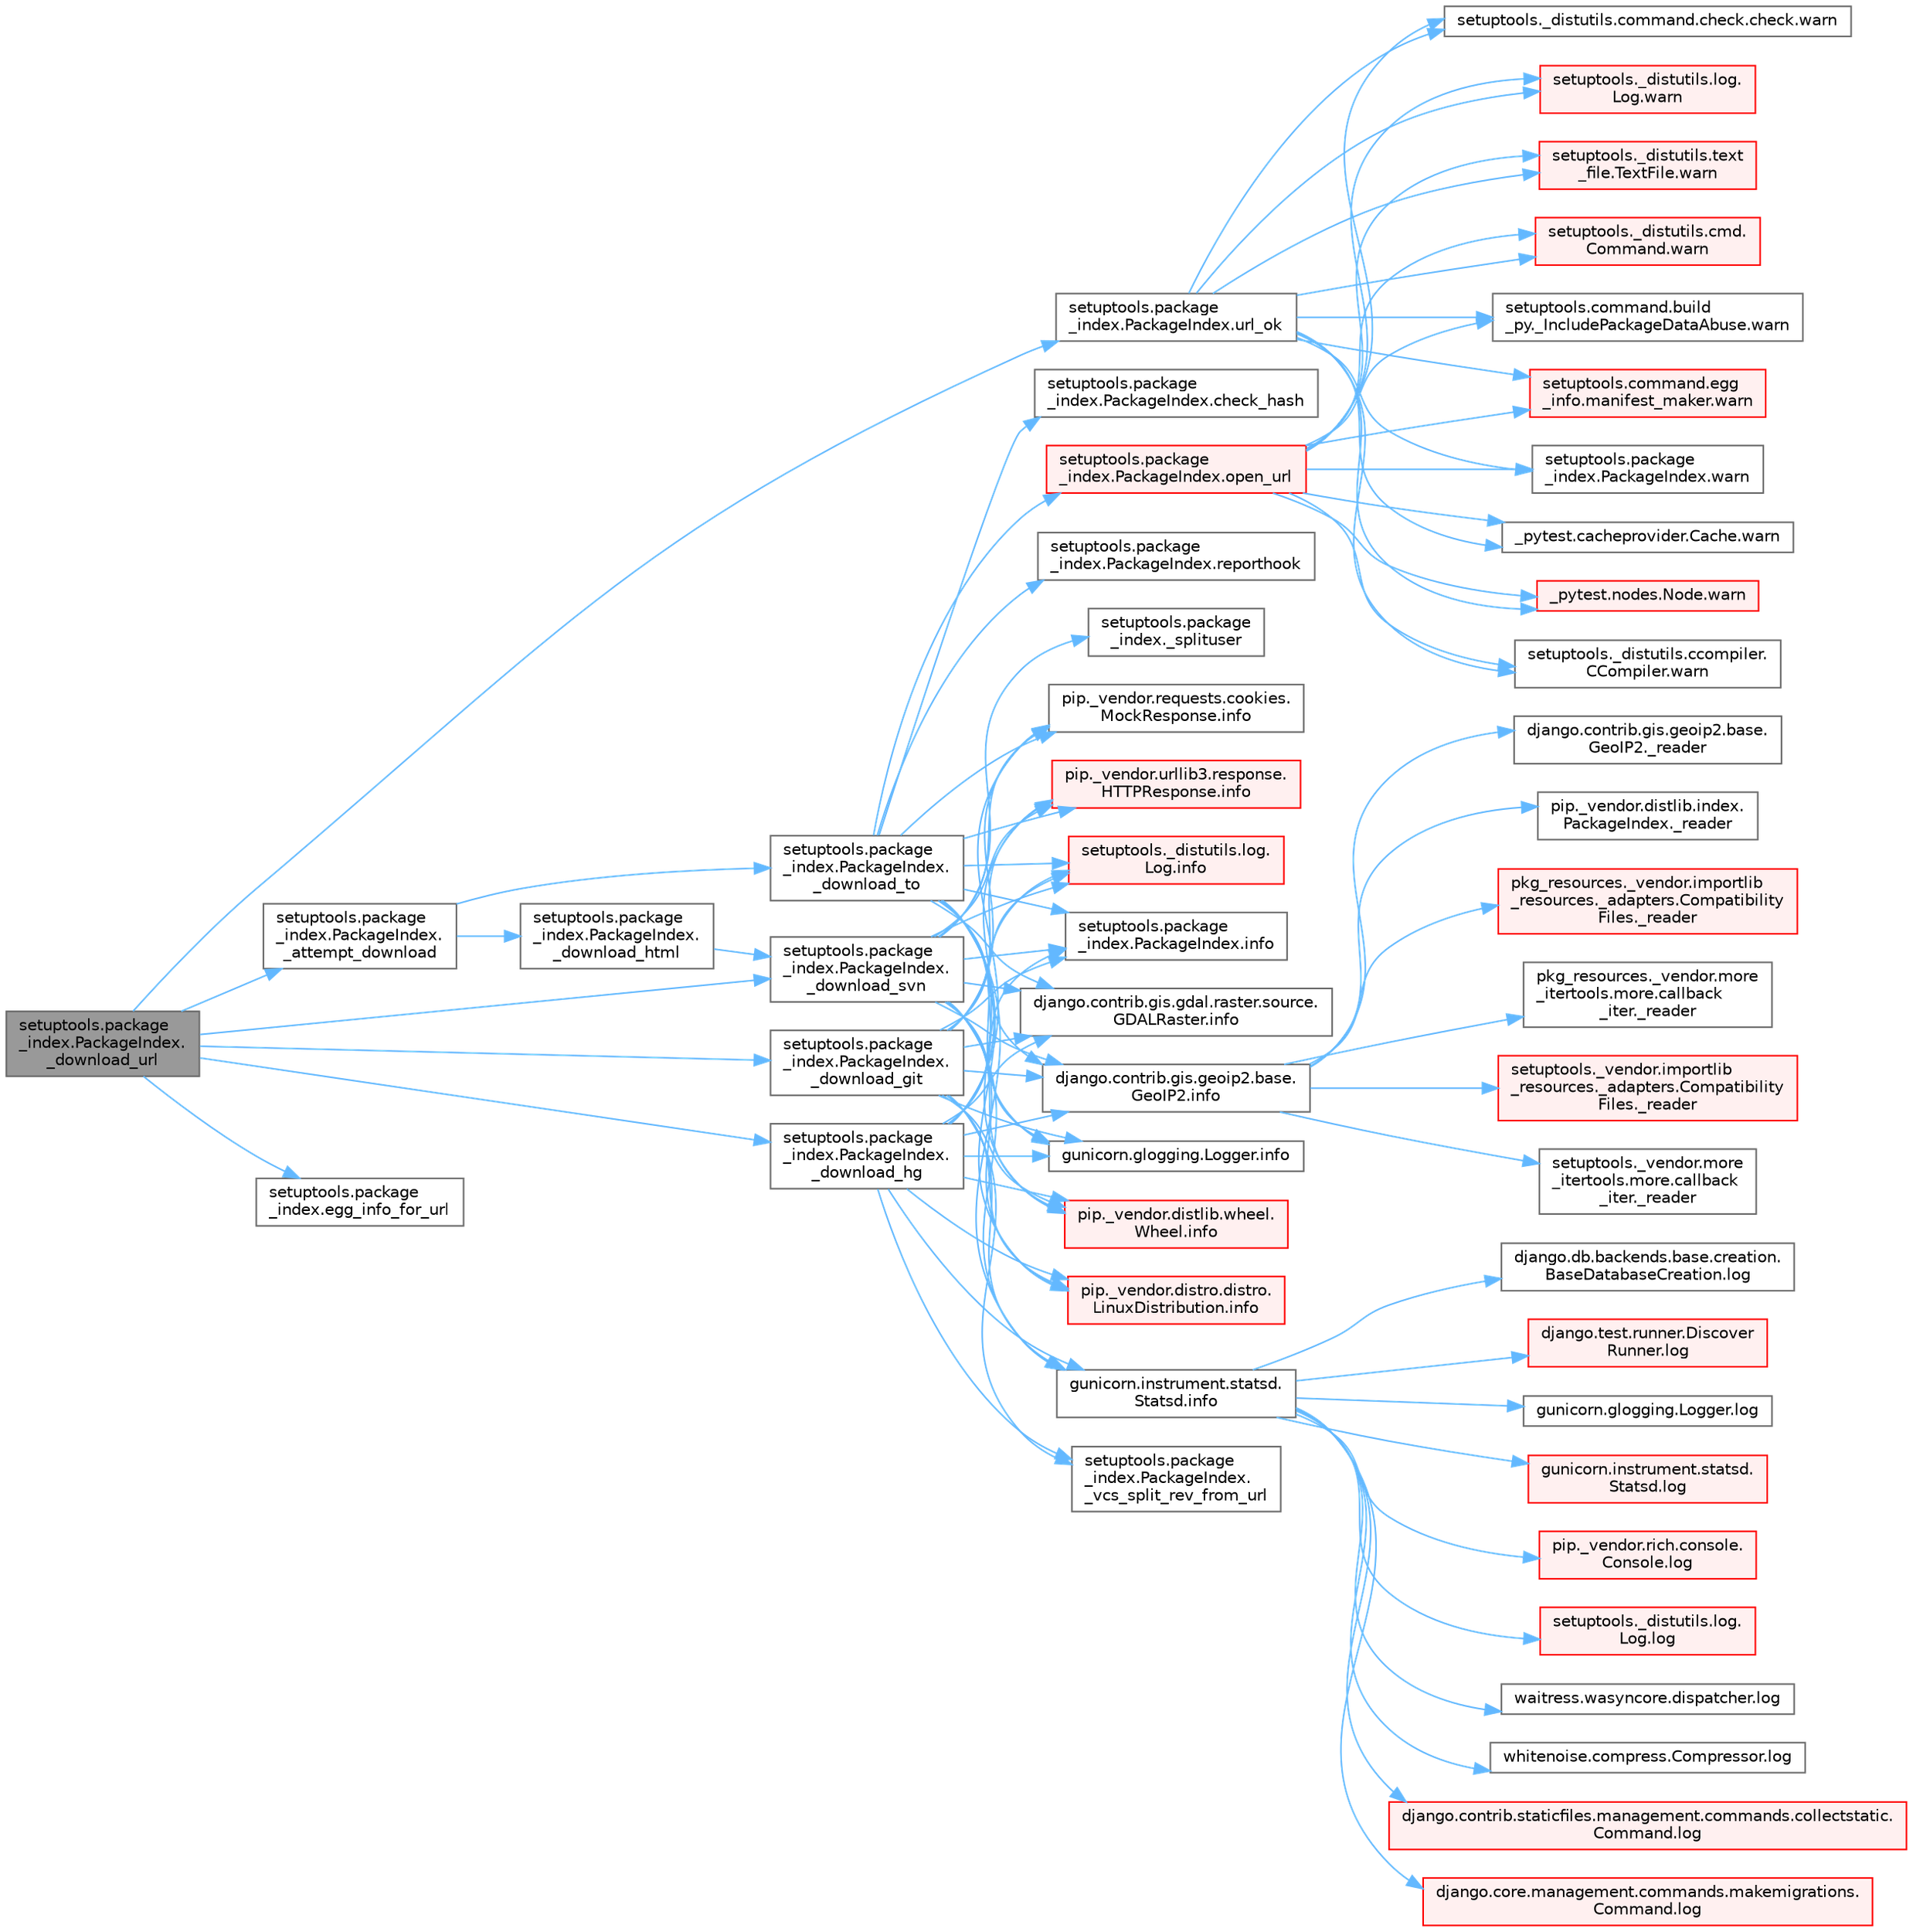 digraph "setuptools.package_index.PackageIndex._download_url"
{
 // LATEX_PDF_SIZE
  bgcolor="transparent";
  edge [fontname=Helvetica,fontsize=10,labelfontname=Helvetica,labelfontsize=10];
  node [fontname=Helvetica,fontsize=10,shape=box,height=0.2,width=0.4];
  rankdir="LR";
  Node1 [id="Node000001",label="setuptools.package\l_index.PackageIndex.\l_download_url",height=0.2,width=0.4,color="gray40", fillcolor="grey60", style="filled", fontcolor="black",tooltip=" "];
  Node1 -> Node2 [id="edge1_Node000001_Node000002",color="steelblue1",style="solid",tooltip=" "];
  Node2 [id="Node000002",label="setuptools.package\l_index.PackageIndex.\l_attempt_download",height=0.2,width=0.4,color="grey40", fillcolor="white", style="filled",URL="$classsetuptools_1_1package__index_1_1_package_index.html#a61f641d014041c5635334233fb5187af",tooltip=" "];
  Node2 -> Node3 [id="edge2_Node000002_Node000003",color="steelblue1",style="solid",tooltip=" "];
  Node3 [id="Node000003",label="setuptools.package\l_index.PackageIndex.\l_download_html",height=0.2,width=0.4,color="grey40", fillcolor="white", style="filled",URL="$classsetuptools_1_1package__index_1_1_package_index.html#a76657655fc22b35a588f54b927b7a8f5",tooltip=" "];
  Node3 -> Node4 [id="edge3_Node000003_Node000004",color="steelblue1",style="solid",tooltip=" "];
  Node4 [id="Node000004",label="setuptools.package\l_index.PackageIndex.\l_download_svn",height=0.2,width=0.4,color="grey40", fillcolor="white", style="filled",URL="$classsetuptools_1_1package__index_1_1_package_index.html#a81dace6f0ecf75081f9fad736c19f0ad",tooltip=" "];
  Node4 -> Node5 [id="edge4_Node000004_Node000005",color="steelblue1",style="solid",tooltip=" "];
  Node5 [id="Node000005",label="setuptools.package\l_index._splituser",height=0.2,width=0.4,color="grey40", fillcolor="white", style="filled",URL="$namespacesetuptools_1_1package__index.html#ac740316e9f1fad88a7d331ce046ebb7f",tooltip=" "];
  Node4 -> Node6 [id="edge5_Node000004_Node000006",color="steelblue1",style="solid",tooltip=" "];
  Node6 [id="Node000006",label="django.contrib.gis.gdal.raster.source.\lGDALRaster.info",height=0.2,width=0.4,color="grey40", fillcolor="white", style="filled",URL="$classdjango_1_1contrib_1_1gis_1_1gdal_1_1raster_1_1source_1_1_g_d_a_l_raster.html#a9d874f7fbf44cff1587bbb4a5d34a88f",tooltip=" "];
  Node4 -> Node7 [id="edge6_Node000004_Node000007",color="steelblue1",style="solid",tooltip=" "];
  Node7 [id="Node000007",label="django.contrib.gis.geoip2.base.\lGeoIP2.info",height=0.2,width=0.4,color="grey40", fillcolor="white", style="filled",URL="$classdjango_1_1contrib_1_1gis_1_1geoip2_1_1base_1_1_geo_i_p2.html#aaf31f29c09e7b4a2af2a4b19b80d1337",tooltip=" "];
  Node7 -> Node8 [id="edge7_Node000007_Node000008",color="steelblue1",style="solid",tooltip=" "];
  Node8 [id="Node000008",label="django.contrib.gis.geoip2.base.\lGeoIP2._reader",height=0.2,width=0.4,color="grey40", fillcolor="white", style="filled",URL="$classdjango_1_1contrib_1_1gis_1_1geoip2_1_1base_1_1_geo_i_p2.html#a3602c469d02744ad210583e2b571c286",tooltip=" "];
  Node7 -> Node9 [id="edge8_Node000007_Node000009",color="steelblue1",style="solid",tooltip=" "];
  Node9 [id="Node000009",label="pip._vendor.distlib.index.\lPackageIndex._reader",height=0.2,width=0.4,color="grey40", fillcolor="white", style="filled",URL="$classpip_1_1__vendor_1_1distlib_1_1index_1_1_package_index.html#a101ab2cbea9c2a66818e368a1b783665",tooltip=" "];
  Node7 -> Node10 [id="edge9_Node000007_Node000010",color="steelblue1",style="solid",tooltip=" "];
  Node10 [id="Node000010",label="pkg_resources._vendor.importlib\l_resources._adapters.Compatibility\lFiles._reader",height=0.2,width=0.4,color="red", fillcolor="#FFF0F0", style="filled",URL="$classpkg__resources_1_1__vendor_1_1importlib__resources_1_1__adapters_1_1_compatibility_files.html#adb88d9d6cdd3ccde8543d5aff0e263cc",tooltip=" "];
  Node7 -> Node12 [id="edge10_Node000007_Node000012",color="steelblue1",style="solid",tooltip=" "];
  Node12 [id="Node000012",label="pkg_resources._vendor.more\l_itertools.more.callback\l_iter._reader",height=0.2,width=0.4,color="grey40", fillcolor="white", style="filled",URL="$classpkg__resources_1_1__vendor_1_1more__itertools_1_1more_1_1callback__iter.html#a39c147e211ab320778e20aebdb6506c0",tooltip=" "];
  Node7 -> Node13 [id="edge11_Node000007_Node000013",color="steelblue1",style="solid",tooltip=" "];
  Node13 [id="Node000013",label="setuptools._vendor.importlib\l_resources._adapters.Compatibility\lFiles._reader",height=0.2,width=0.4,color="red", fillcolor="#FFF0F0", style="filled",URL="$classsetuptools_1_1__vendor_1_1importlib__resources_1_1__adapters_1_1_compatibility_files.html#a2a663060da2f5497b42765bdc90bca45",tooltip=" "];
  Node7 -> Node14 [id="edge12_Node000007_Node000014",color="steelblue1",style="solid",tooltip=" "];
  Node14 [id="Node000014",label="setuptools._vendor.more\l_itertools.more.callback\l_iter._reader",height=0.2,width=0.4,color="grey40", fillcolor="white", style="filled",URL="$classsetuptools_1_1__vendor_1_1more__itertools_1_1more_1_1callback__iter.html#a05c0fdd2e4088e3a9914e4fa2e6fd050",tooltip=" "];
  Node4 -> Node15 [id="edge13_Node000004_Node000015",color="steelblue1",style="solid",tooltip=" "];
  Node15 [id="Node000015",label="gunicorn.glogging.Logger.info",height=0.2,width=0.4,color="grey40", fillcolor="white", style="filled",URL="$classgunicorn_1_1glogging_1_1_logger.html#a5c31f478f8d59ddc411c97e25cdfae65",tooltip=" "];
  Node4 -> Node16 [id="edge14_Node000004_Node000016",color="steelblue1",style="solid",tooltip=" "];
  Node16 [id="Node000016",label="gunicorn.instrument.statsd.\lStatsd.info",height=0.2,width=0.4,color="grey40", fillcolor="white", style="filled",URL="$classgunicorn_1_1instrument_1_1statsd_1_1_statsd.html#af7b8c148b12c3f59902f29c3c26d2394",tooltip=" "];
  Node16 -> Node17 [id="edge15_Node000016_Node000017",color="steelblue1",style="solid",tooltip=" "];
  Node17 [id="Node000017",label="django.contrib.staticfiles.management.commands.collectstatic.\lCommand.log",height=0.2,width=0.4,color="red", fillcolor="#FFF0F0", style="filled",URL="$classdjango_1_1contrib_1_1staticfiles_1_1management_1_1commands_1_1collectstatic_1_1_command.html#a0e93191b90ee0993e3286343d0b2de0e",tooltip=" "];
  Node16 -> Node21 [id="edge16_Node000016_Node000021",color="steelblue1",style="solid",tooltip=" "];
  Node21 [id="Node000021",label="django.core.management.commands.makemigrations.\lCommand.log",height=0.2,width=0.4,color="red", fillcolor="#FFF0F0", style="filled",URL="$classdjango_1_1core_1_1management_1_1commands_1_1makemigrations_1_1_command.html#a0409d121552878a7416460dba8274880",tooltip=" "];
  Node16 -> Node23 [id="edge17_Node000016_Node000023",color="steelblue1",style="solid",tooltip=" "];
  Node23 [id="Node000023",label="django.db.backends.base.creation.\lBaseDatabaseCreation.log",height=0.2,width=0.4,color="grey40", fillcolor="white", style="filled",URL="$classdjango_1_1db_1_1backends_1_1base_1_1creation_1_1_base_database_creation.html#ac297ec931db5ec68c271ec0d91be7183",tooltip=" "];
  Node16 -> Node24 [id="edge18_Node000016_Node000024",color="steelblue1",style="solid",tooltip=" "];
  Node24 [id="Node000024",label="django.test.runner.Discover\lRunner.log",height=0.2,width=0.4,color="red", fillcolor="#FFF0F0", style="filled",URL="$classdjango_1_1test_1_1runner_1_1_discover_runner.html#af5ad8e2895b3f0c5e0a6d7113199d641",tooltip=" "];
  Node16 -> Node25 [id="edge19_Node000016_Node000025",color="steelblue1",style="solid",tooltip=" "];
  Node25 [id="Node000025",label="gunicorn.glogging.Logger.log",height=0.2,width=0.4,color="grey40", fillcolor="white", style="filled",URL="$classgunicorn_1_1glogging_1_1_logger.html#ad6941dede526094643dd02c53c3449b0",tooltip=" "];
  Node16 -> Node26 [id="edge20_Node000016_Node000026",color="steelblue1",style="solid",tooltip=" "];
  Node26 [id="Node000026",label="gunicorn.instrument.statsd.\lStatsd.log",height=0.2,width=0.4,color="red", fillcolor="#FFF0F0", style="filled",URL="$classgunicorn_1_1instrument_1_1statsd_1_1_statsd.html#ab99145cf0b7c66dbcebcbdcbd44b4953",tooltip=" "];
  Node16 -> Node1135 [id="edge21_Node000016_Node001135",color="steelblue1",style="solid",tooltip=" "];
  Node1135 [id="Node001135",label="pip._vendor.rich.console.\lConsole.log",height=0.2,width=0.4,color="red", fillcolor="#FFF0F0", style="filled",URL="$classpip_1_1__vendor_1_1rich_1_1console_1_1_console.html#af9c77e39f9413fc2b134c60cfa23b0f1",tooltip=" "];
  Node16 -> Node1294 [id="edge22_Node000016_Node001294",color="steelblue1",style="solid",tooltip=" "];
  Node1294 [id="Node001294",label="setuptools._distutils.log.\lLog.log",height=0.2,width=0.4,color="red", fillcolor="#FFF0F0", style="filled",URL="$classsetuptools_1_1__distutils_1_1log_1_1_log.html#af651bf90098b3f6c9f3913b91f0eda70",tooltip=" "];
  Node16 -> Node1297 [id="edge23_Node000016_Node001297",color="steelblue1",style="solid",tooltip=" "];
  Node1297 [id="Node001297",label="waitress.wasyncore.dispatcher.log",height=0.2,width=0.4,color="grey40", fillcolor="white", style="filled",URL="$classwaitress_1_1wasyncore_1_1dispatcher.html#ab4786338f40a0cf9e9df45b57d4c0a63",tooltip=" "];
  Node16 -> Node1298 [id="edge24_Node000016_Node001298",color="steelblue1",style="solid",tooltip=" "];
  Node1298 [id="Node001298",label="whitenoise.compress.Compressor.log",height=0.2,width=0.4,color="grey40", fillcolor="white", style="filled",URL="$classwhitenoise_1_1compress_1_1_compressor.html#aa70a9f98a4387e4d394529c17cdbee27",tooltip=" "];
  Node4 -> Node2160 [id="edge25_Node000004_Node002160",color="steelblue1",style="solid",tooltip=" "];
  Node2160 [id="Node002160",label="pip._vendor.distlib.wheel.\lWheel.info",height=0.2,width=0.4,color="red", fillcolor="#FFF0F0", style="filled",URL="$classpip_1_1__vendor_1_1distlib_1_1wheel_1_1_wheel.html#a81ca97c6a25d0d98ac526fdf1d993b3e",tooltip=" "];
  Node4 -> Node2162 [id="edge26_Node000004_Node002162",color="steelblue1",style="solid",tooltip=" "];
  Node2162 [id="Node002162",label="pip._vendor.distro.distro.\lLinuxDistribution.info",height=0.2,width=0.4,color="red", fillcolor="#FFF0F0", style="filled",URL="$classpip_1_1__vendor_1_1distro_1_1distro_1_1_linux_distribution.html#a006af842ff29a5797a718d5b6f853c95",tooltip=" "];
  Node4 -> Node2170 [id="edge27_Node000004_Node002170",color="steelblue1",style="solid",tooltip=" "];
  Node2170 [id="Node002170",label="pip._vendor.requests.cookies.\lMockResponse.info",height=0.2,width=0.4,color="grey40", fillcolor="white", style="filled",URL="$classpip_1_1__vendor_1_1requests_1_1cookies_1_1_mock_response.html#a00cf962b6ef9dc95a50bf24ecdcdacf8",tooltip=" "];
  Node4 -> Node2171 [id="edge28_Node000004_Node002171",color="steelblue1",style="solid",tooltip=" "];
  Node2171 [id="Node002171",label="pip._vendor.urllib3.response.\lHTTPResponse.info",height=0.2,width=0.4,color="red", fillcolor="#FFF0F0", style="filled",URL="$classpip_1_1__vendor_1_1urllib3_1_1response_1_1_h_t_t_p_response.html#aac9976c1f5389a740c506c9bd401bd30",tooltip=" "];
  Node4 -> Node2172 [id="edge29_Node000004_Node002172",color="steelblue1",style="solid",tooltip=" "];
  Node2172 [id="Node002172",label="setuptools._distutils.log.\lLog.info",height=0.2,width=0.4,color="red", fillcolor="#FFF0F0", style="filled",URL="$classsetuptools_1_1__distutils_1_1log_1_1_log.html#a9d1cc75761d9757b0a6b6dbf158224e0",tooltip=" "];
  Node4 -> Node2173 [id="edge30_Node000004_Node002173",color="steelblue1",style="solid",tooltip=" "];
  Node2173 [id="Node002173",label="setuptools.package\l_index.PackageIndex.info",height=0.2,width=0.4,color="grey40", fillcolor="white", style="filled",URL="$classsetuptools_1_1package__index_1_1_package_index.html#afbf6e59a651da8cce42391563f579a4b",tooltip=" "];
  Node2 -> Node4530 [id="edge31_Node000002_Node004530",color="steelblue1",style="solid",tooltip=" "];
  Node4530 [id="Node004530",label="setuptools.package\l_index.PackageIndex.\l_download_to",height=0.2,width=0.4,color="grey40", fillcolor="white", style="filled",URL="$classsetuptools_1_1package__index_1_1_package_index.html#aeccafd2a1047436cd2ad36119fea849c",tooltip=" "];
  Node4530 -> Node4531 [id="edge32_Node004530_Node004531",color="steelblue1",style="solid",tooltip=" "];
  Node4531 [id="Node004531",label="setuptools.package\l_index.PackageIndex.check_hash",height=0.2,width=0.4,color="grey40", fillcolor="white", style="filled",URL="$classsetuptools_1_1package__index_1_1_package_index.html#a845e9f81ba07baa38c995eae956f3d55",tooltip=" "];
  Node4530 -> Node6 [id="edge33_Node004530_Node000006",color="steelblue1",style="solid",tooltip=" "];
  Node4530 -> Node7 [id="edge34_Node004530_Node000007",color="steelblue1",style="solid",tooltip=" "];
  Node4530 -> Node15 [id="edge35_Node004530_Node000015",color="steelblue1",style="solid",tooltip=" "];
  Node4530 -> Node16 [id="edge36_Node004530_Node000016",color="steelblue1",style="solid",tooltip=" "];
  Node4530 -> Node2160 [id="edge37_Node004530_Node002160",color="steelblue1",style="solid",tooltip=" "];
  Node4530 -> Node2162 [id="edge38_Node004530_Node002162",color="steelblue1",style="solid",tooltip=" "];
  Node4530 -> Node2170 [id="edge39_Node004530_Node002170",color="steelblue1",style="solid",tooltip=" "];
  Node4530 -> Node2171 [id="edge40_Node004530_Node002171",color="steelblue1",style="solid",tooltip=" "];
  Node4530 -> Node2172 [id="edge41_Node004530_Node002172",color="steelblue1",style="solid",tooltip=" "];
  Node4530 -> Node2173 [id="edge42_Node004530_Node002173",color="steelblue1",style="solid",tooltip=" "];
  Node4530 -> Node4532 [id="edge43_Node004530_Node004532",color="steelblue1",style="solid",tooltip=" "];
  Node4532 [id="Node004532",label="setuptools.package\l_index.PackageIndex.open_url",height=0.2,width=0.4,color="red", fillcolor="#FFF0F0", style="filled",URL="$classsetuptools_1_1package__index_1_1_package_index.html#aff1e433c1a883e337bb8bf5e09438108",tooltip=" "];
  Node4532 -> Node2307 [id="edge44_Node004532_Node002307",color="steelblue1",style="solid",tooltip=" "];
  Node2307 [id="Node002307",label="_pytest.cacheprovider.Cache.warn",height=0.2,width=0.4,color="grey40", fillcolor="white", style="filled",URL="$class__pytest_1_1cacheprovider_1_1_cache.html#a59056dfff8733ba939dfd3caf3bb00da",tooltip=" "];
  Node4532 -> Node2308 [id="edge45_Node004532_Node002308",color="steelblue1",style="solid",tooltip=" "];
  Node2308 [id="Node002308",label="_pytest.nodes.Node.warn",height=0.2,width=0.4,color="red", fillcolor="#FFF0F0", style="filled",URL="$class__pytest_1_1nodes_1_1_node.html#a5d6333688a90229efb19e6f63b7b0746",tooltip=" "];
  Node4532 -> Node2310 [id="edge46_Node004532_Node002310",color="steelblue1",style="solid",tooltip=" "];
  Node2310 [id="Node002310",label="setuptools._distutils.ccompiler.\lCCompiler.warn",height=0.2,width=0.4,color="grey40", fillcolor="white", style="filled",URL="$classsetuptools_1_1__distutils_1_1ccompiler_1_1_c_compiler.html#aa4c042a5eb67090857a45c4c044f8459",tooltip=" "];
  Node4532 -> Node2311 [id="edge47_Node004532_Node002311",color="steelblue1",style="solid",tooltip=" "];
  Node2311 [id="Node002311",label="setuptools._distutils.cmd.\lCommand.warn",height=0.2,width=0.4,color="red", fillcolor="#FFF0F0", style="filled",URL="$classsetuptools_1_1__distutils_1_1cmd_1_1_command.html#af431bbcd05b47396a4a55e5922c8445f",tooltip=" "];
  Node4532 -> Node2313 [id="edge48_Node004532_Node002313",color="steelblue1",style="solid",tooltip=" "];
  Node2313 [id="Node002313",label="setuptools._distutils.command.check.check.warn",height=0.2,width=0.4,color="grey40", fillcolor="white", style="filled",URL="$classsetuptools_1_1__distutils_1_1command_1_1check_1_1check.html#a7bc88f730622998fe245e294139d1eaa",tooltip=" "];
  Node4532 -> Node2314 [id="edge49_Node004532_Node002314",color="steelblue1",style="solid",tooltip=" "];
  Node2314 [id="Node002314",label="setuptools._distutils.log.\lLog.warn",height=0.2,width=0.4,color="red", fillcolor="#FFF0F0", style="filled",URL="$classsetuptools_1_1__distutils_1_1log_1_1_log.html#a4862cf2d8dd78b9dce7ffb040c2a1aa7",tooltip=" "];
  Node4532 -> Node2315 [id="edge50_Node004532_Node002315",color="steelblue1",style="solid",tooltip=" "];
  Node2315 [id="Node002315",label="setuptools._distutils.text\l_file.TextFile.warn",height=0.2,width=0.4,color="red", fillcolor="#FFF0F0", style="filled",URL="$classsetuptools_1_1__distutils_1_1text__file_1_1_text_file.html#ab97caf0fc8dbcc16f777bd99180a63ad",tooltip=" "];
  Node4532 -> Node2317 [id="edge51_Node004532_Node002317",color="steelblue1",style="solid",tooltip=" "];
  Node2317 [id="Node002317",label="setuptools.command.build\l_py._IncludePackageDataAbuse.warn",height=0.2,width=0.4,color="grey40", fillcolor="white", style="filled",URL="$classsetuptools_1_1command_1_1build__py_1_1___include_package_data_abuse.html#ad4a7f921ff2f93b6129e23fbfdb3a697",tooltip=" "];
  Node4532 -> Node2318 [id="edge52_Node004532_Node002318",color="steelblue1",style="solid",tooltip=" "];
  Node2318 [id="Node002318",label="setuptools.command.egg\l_info.manifest_maker.warn",height=0.2,width=0.4,color="red", fillcolor="#FFF0F0", style="filled",URL="$classsetuptools_1_1command_1_1egg__info_1_1manifest__maker.html#a1aa507c687db71e0210b2520d8e7d3c2",tooltip=" "];
  Node4532 -> Node2320 [id="edge53_Node004532_Node002320",color="steelblue1",style="solid",tooltip=" "];
  Node2320 [id="Node002320",label="setuptools.package\l_index.PackageIndex.warn",height=0.2,width=0.4,color="grey40", fillcolor="white", style="filled",URL="$classsetuptools_1_1package__index_1_1_package_index.html#afcea3240133b78667f88e7155ea310d1",tooltip=" "];
  Node4530 -> Node4534 [id="edge54_Node004530_Node004534",color="steelblue1",style="solid",tooltip=" "];
  Node4534 [id="Node004534",label="setuptools.package\l_index.PackageIndex.reporthook",height=0.2,width=0.4,color="grey40", fillcolor="white", style="filled",URL="$classsetuptools_1_1package__index_1_1_package_index.html#a3c295f7d13c75ac26735b6bbc34730ce",tooltip=" "];
  Node1 -> Node4535 [id="edge55_Node000001_Node004535",color="steelblue1",style="solid",tooltip=" "];
  Node4535 [id="Node004535",label="setuptools.package\l_index.PackageIndex.\l_download_git",height=0.2,width=0.4,color="grey40", fillcolor="white", style="filled",URL="$classsetuptools_1_1package__index_1_1_package_index.html#ab1314a1d26917b0a04cc8ece0032d7e3",tooltip=" "];
  Node4535 -> Node4536 [id="edge56_Node004535_Node004536",color="steelblue1",style="solid",tooltip=" "];
  Node4536 [id="Node004536",label="setuptools.package\l_index.PackageIndex.\l_vcs_split_rev_from_url",height=0.2,width=0.4,color="grey40", fillcolor="white", style="filled",URL="$classsetuptools_1_1package__index_1_1_package_index.html#a6fe92f3066df6fba402a04ac838c984e",tooltip=" "];
  Node4535 -> Node6 [id="edge57_Node004535_Node000006",color="steelblue1",style="solid",tooltip=" "];
  Node4535 -> Node7 [id="edge58_Node004535_Node000007",color="steelblue1",style="solid",tooltip=" "];
  Node4535 -> Node15 [id="edge59_Node004535_Node000015",color="steelblue1",style="solid",tooltip=" "];
  Node4535 -> Node16 [id="edge60_Node004535_Node000016",color="steelblue1",style="solid",tooltip=" "];
  Node4535 -> Node2160 [id="edge61_Node004535_Node002160",color="steelblue1",style="solid",tooltip=" "];
  Node4535 -> Node2162 [id="edge62_Node004535_Node002162",color="steelblue1",style="solid",tooltip=" "];
  Node4535 -> Node2170 [id="edge63_Node004535_Node002170",color="steelblue1",style="solid",tooltip=" "];
  Node4535 -> Node2171 [id="edge64_Node004535_Node002171",color="steelblue1",style="solid",tooltip=" "];
  Node4535 -> Node2172 [id="edge65_Node004535_Node002172",color="steelblue1",style="solid",tooltip=" "];
  Node4535 -> Node2173 [id="edge66_Node004535_Node002173",color="steelblue1",style="solid",tooltip=" "];
  Node1 -> Node4537 [id="edge67_Node000001_Node004537",color="steelblue1",style="solid",tooltip=" "];
  Node4537 [id="Node004537",label="setuptools.package\l_index.PackageIndex.\l_download_hg",height=0.2,width=0.4,color="grey40", fillcolor="white", style="filled",URL="$classsetuptools_1_1package__index_1_1_package_index.html#a0ee548df8c0f94ba441bcd80fa3e5103",tooltip=" "];
  Node4537 -> Node4536 [id="edge68_Node004537_Node004536",color="steelblue1",style="solid",tooltip=" "];
  Node4537 -> Node6 [id="edge69_Node004537_Node000006",color="steelblue1",style="solid",tooltip=" "];
  Node4537 -> Node7 [id="edge70_Node004537_Node000007",color="steelblue1",style="solid",tooltip=" "];
  Node4537 -> Node15 [id="edge71_Node004537_Node000015",color="steelblue1",style="solid",tooltip=" "];
  Node4537 -> Node16 [id="edge72_Node004537_Node000016",color="steelblue1",style="solid",tooltip=" "];
  Node4537 -> Node2160 [id="edge73_Node004537_Node002160",color="steelblue1",style="solid",tooltip=" "];
  Node4537 -> Node2162 [id="edge74_Node004537_Node002162",color="steelblue1",style="solid",tooltip=" "];
  Node4537 -> Node2170 [id="edge75_Node004537_Node002170",color="steelblue1",style="solid",tooltip=" "];
  Node4537 -> Node2171 [id="edge76_Node004537_Node002171",color="steelblue1",style="solid",tooltip=" "];
  Node4537 -> Node2172 [id="edge77_Node004537_Node002172",color="steelblue1",style="solid",tooltip=" "];
  Node4537 -> Node2173 [id="edge78_Node004537_Node002173",color="steelblue1",style="solid",tooltip=" "];
  Node1 -> Node4 [id="edge79_Node000001_Node000004",color="steelblue1",style="solid",tooltip=" "];
  Node1 -> Node4538 [id="edge80_Node000001_Node004538",color="steelblue1",style="solid",tooltip=" "];
  Node4538 [id="Node004538",label="setuptools.package\l_index.egg_info_for_url",height=0.2,width=0.4,color="grey40", fillcolor="white", style="filled",URL="$namespacesetuptools_1_1package__index.html#a79b91a82fe1497da147b21a03beda12c",tooltip=" "];
  Node1 -> Node4539 [id="edge81_Node000001_Node004539",color="steelblue1",style="solid",tooltip=" "];
  Node4539 [id="Node004539",label="setuptools.package\l_index.PackageIndex.url_ok",height=0.2,width=0.4,color="grey40", fillcolor="white", style="filled",URL="$classsetuptools_1_1package__index_1_1_package_index.html#a8c81dfc9a25b1c84bb8ce7b8b701d450",tooltip=" "];
  Node4539 -> Node2307 [id="edge82_Node004539_Node002307",color="steelblue1",style="solid",tooltip=" "];
  Node4539 -> Node2308 [id="edge83_Node004539_Node002308",color="steelblue1",style="solid",tooltip=" "];
  Node4539 -> Node2310 [id="edge84_Node004539_Node002310",color="steelblue1",style="solid",tooltip=" "];
  Node4539 -> Node2311 [id="edge85_Node004539_Node002311",color="steelblue1",style="solid",tooltip=" "];
  Node4539 -> Node2313 [id="edge86_Node004539_Node002313",color="steelblue1",style="solid",tooltip=" "];
  Node4539 -> Node2314 [id="edge87_Node004539_Node002314",color="steelblue1",style="solid",tooltip=" "];
  Node4539 -> Node2315 [id="edge88_Node004539_Node002315",color="steelblue1",style="solid",tooltip=" "];
  Node4539 -> Node2317 [id="edge89_Node004539_Node002317",color="steelblue1",style="solid",tooltip=" "];
  Node4539 -> Node2318 [id="edge90_Node004539_Node002318",color="steelblue1",style="solid",tooltip=" "];
  Node4539 -> Node2320 [id="edge91_Node004539_Node002320",color="steelblue1",style="solid",tooltip=" "];
}
